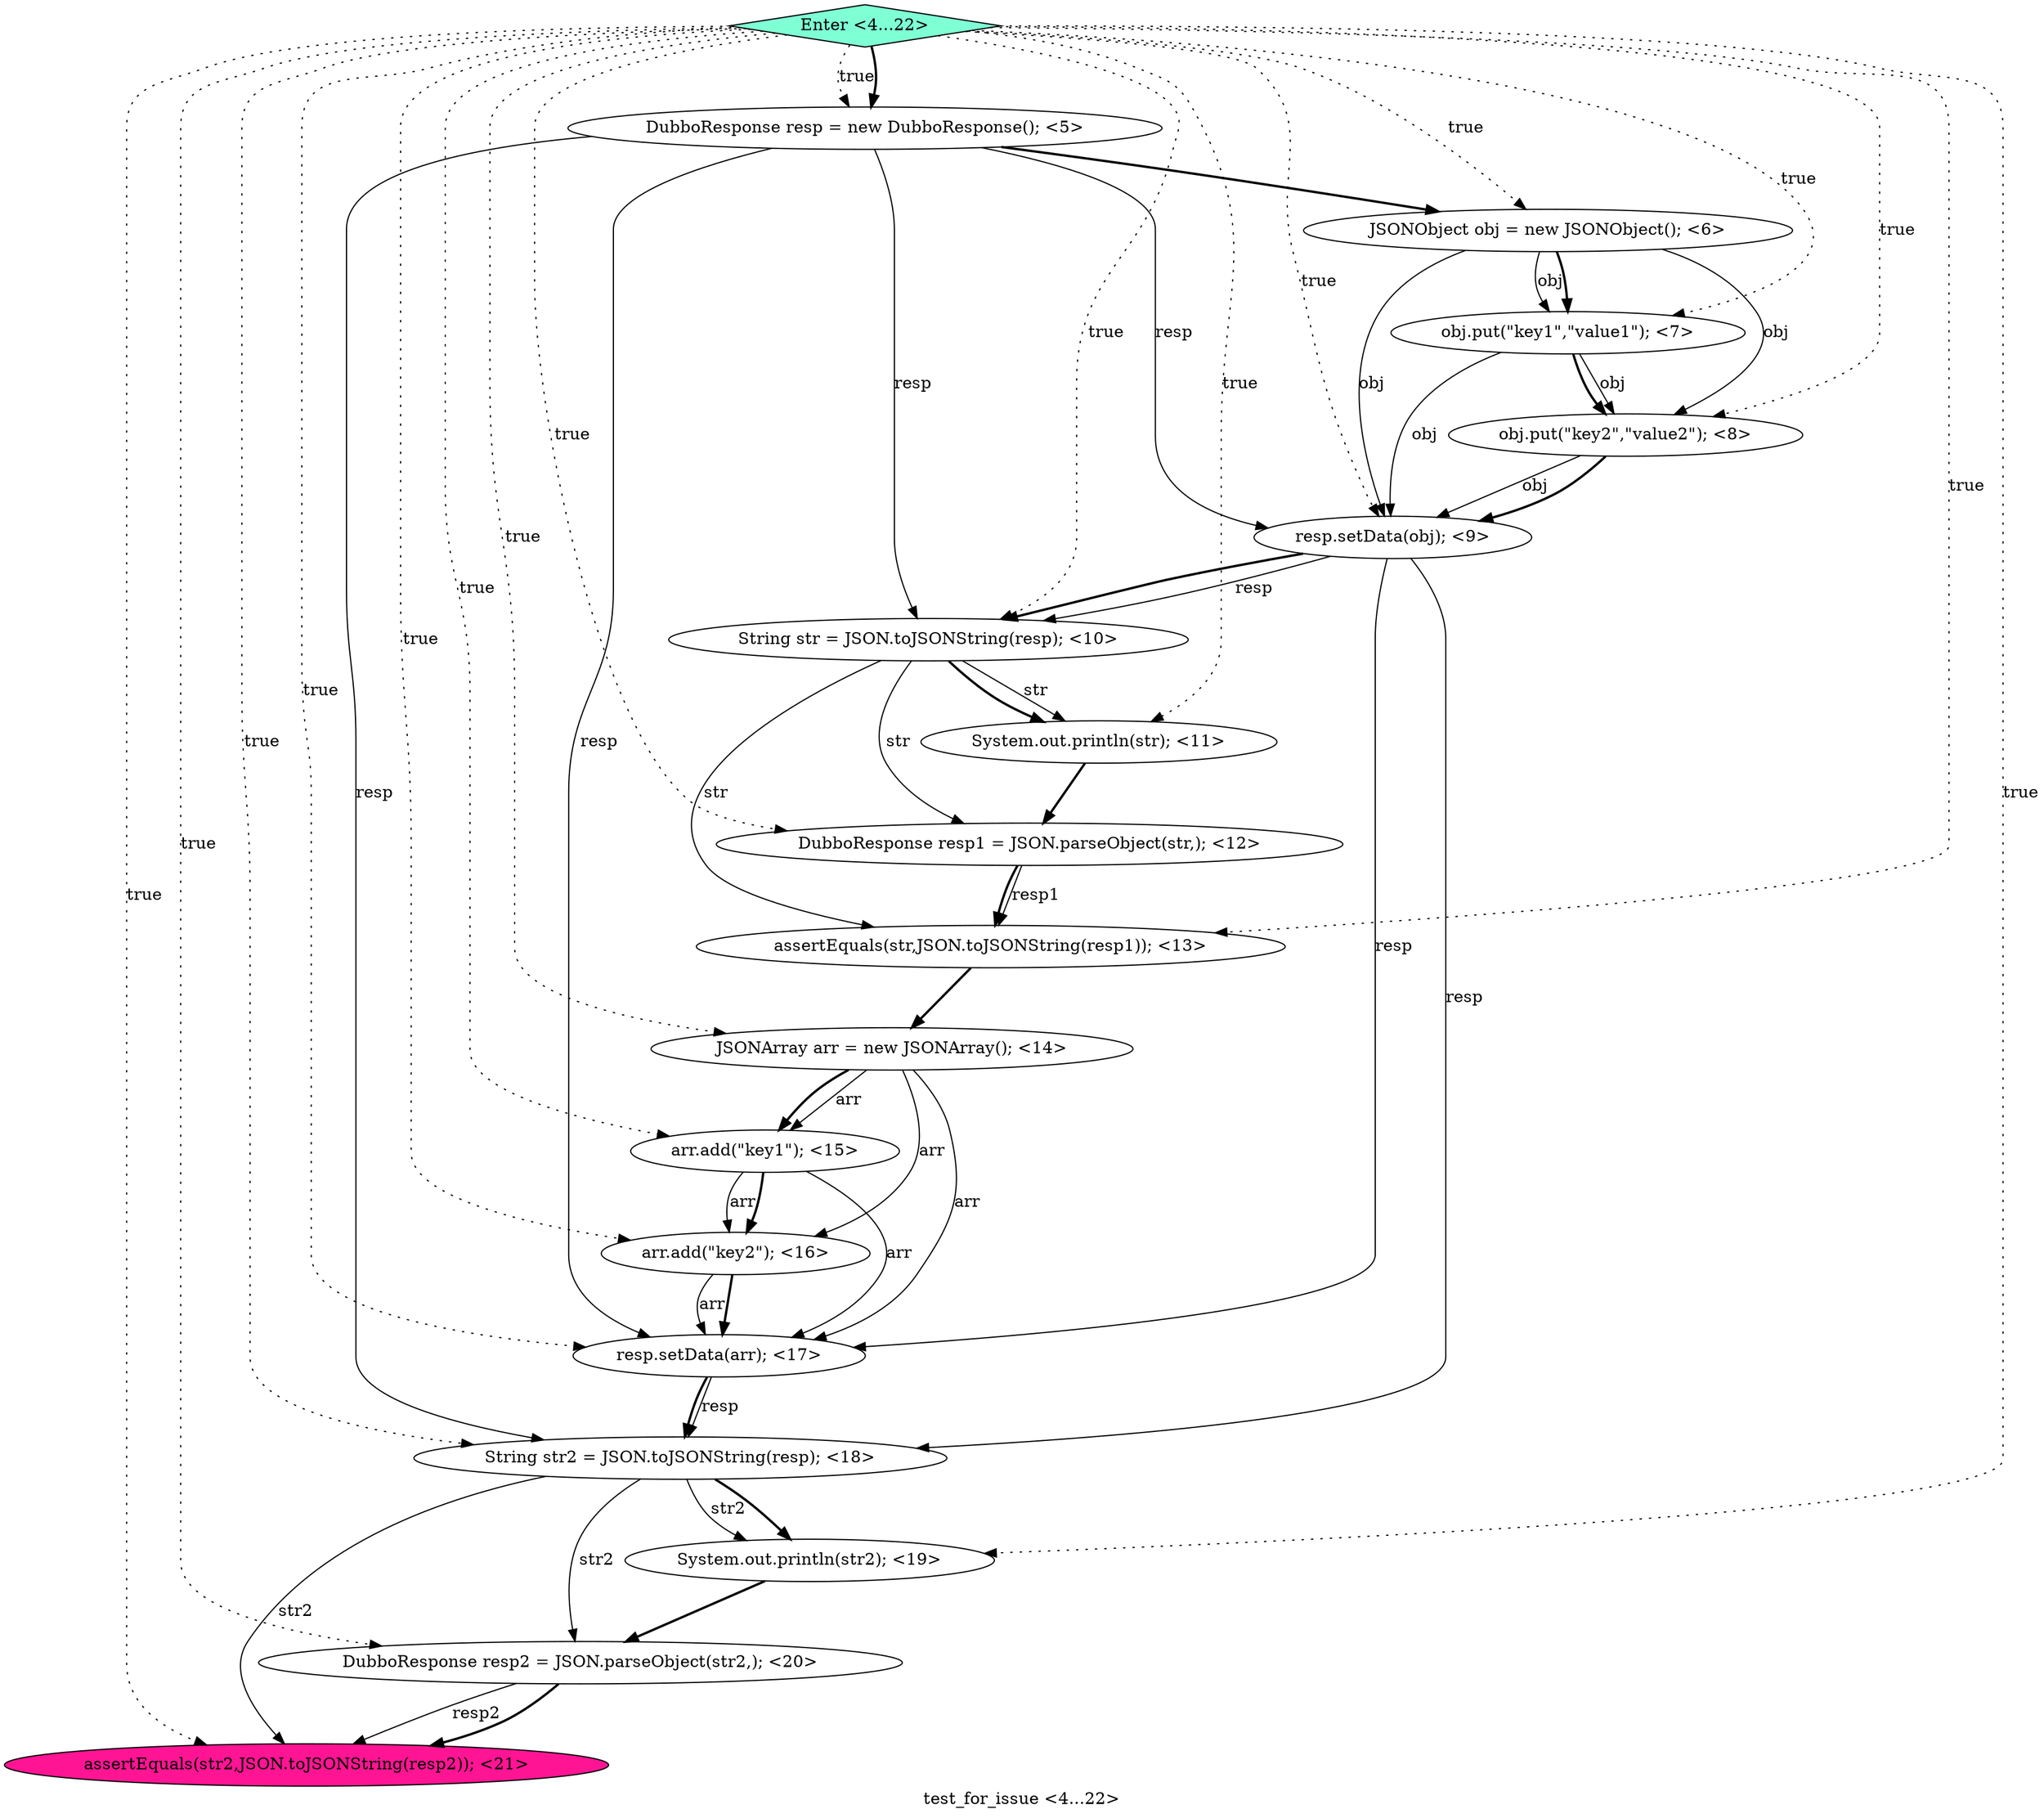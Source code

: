 digraph PDG {
label = "test_for_issue <4...22>";
0.16 [style = filled, label = "assertEquals(str2,JSON.toJSONString(resp2)); <21>", fillcolor = deeppink, shape = ellipse];
0.9 [style = filled, label = "JSONArray arr = new JSONArray(); <14>", fillcolor = white, shape = ellipse];
0.1 [style = filled, label = "JSONObject obj = new JSONObject(); <6>", fillcolor = white, shape = ellipse];
0.5 [style = filled, label = "String str = JSON.toJSONString(resp); <10>", fillcolor = white, shape = ellipse];
0.3 [style = filled, label = "obj.put(\"key2\",\"value2\"); <8>", fillcolor = white, shape = ellipse];
0.6 [style = filled, label = "System.out.println(str); <11>", fillcolor = white, shape = ellipse];
0.10 [style = filled, label = "arr.add(\"key1\"); <15>", fillcolor = white, shape = ellipse];
0.12 [style = filled, label = "resp.setData(arr); <17>", fillcolor = white, shape = ellipse];
0.11 [style = filled, label = "arr.add(\"key2\"); <16>", fillcolor = white, shape = ellipse];
0.8 [style = filled, label = "assertEquals(str,JSON.toJSONString(resp1)); <13>", fillcolor = white, shape = ellipse];
0.7 [style = filled, label = "DubboResponse resp1 = JSON.parseObject(str,); <12>", fillcolor = white, shape = ellipse];
0.14 [style = filled, label = "System.out.println(str2); <19>", fillcolor = white, shape = ellipse];
0.0 [style = filled, label = "DubboResponse resp = new DubboResponse(); <5>", fillcolor = white, shape = ellipse];
0.15 [style = filled, label = "DubboResponse resp2 = JSON.parseObject(str2,); <20>", fillcolor = white, shape = ellipse];
0.2 [style = filled, label = "obj.put(\"key1\",\"value1\"); <7>", fillcolor = white, shape = ellipse];
0.13 [style = filled, label = "String str2 = JSON.toJSONString(resp); <18>", fillcolor = white, shape = ellipse];
0.17 [style = filled, label = "Enter <4...22>", fillcolor = aquamarine, shape = diamond];
0.4 [style = filled, label = "resp.setData(obj); <9>", fillcolor = white, shape = ellipse];
0.0 -> 0.1 [style = bold, label=""];
0.0 -> 0.4 [style = solid, label="resp"];
0.0 -> 0.5 [style = solid, label="resp"];
0.0 -> 0.12 [style = solid, label="resp"];
0.0 -> 0.13 [style = solid, label="resp"];
0.1 -> 0.2 [style = solid, label="obj"];
0.1 -> 0.2 [style = bold, label=""];
0.1 -> 0.3 [style = solid, label="obj"];
0.1 -> 0.4 [style = solid, label="obj"];
0.2 -> 0.3 [style = solid, label="obj"];
0.2 -> 0.3 [style = bold, label=""];
0.2 -> 0.4 [style = solid, label="obj"];
0.3 -> 0.4 [style = solid, label="obj"];
0.3 -> 0.4 [style = bold, label=""];
0.4 -> 0.5 [style = solid, label="resp"];
0.4 -> 0.5 [style = bold, label=""];
0.4 -> 0.12 [style = solid, label="resp"];
0.4 -> 0.13 [style = solid, label="resp"];
0.5 -> 0.6 [style = solid, label="str"];
0.5 -> 0.6 [style = bold, label=""];
0.5 -> 0.7 [style = solid, label="str"];
0.5 -> 0.8 [style = solid, label="str"];
0.6 -> 0.7 [style = bold, label=""];
0.7 -> 0.8 [style = solid, label="resp1"];
0.7 -> 0.8 [style = bold, label=""];
0.8 -> 0.9 [style = bold, label=""];
0.9 -> 0.10 [style = solid, label="arr"];
0.9 -> 0.10 [style = bold, label=""];
0.9 -> 0.11 [style = solid, label="arr"];
0.9 -> 0.12 [style = solid, label="arr"];
0.10 -> 0.11 [style = solid, label="arr"];
0.10 -> 0.11 [style = bold, label=""];
0.10 -> 0.12 [style = solid, label="arr"];
0.11 -> 0.12 [style = solid, label="arr"];
0.11 -> 0.12 [style = bold, label=""];
0.12 -> 0.13 [style = solid, label="resp"];
0.12 -> 0.13 [style = bold, label=""];
0.13 -> 0.14 [style = solid, label="str2"];
0.13 -> 0.14 [style = bold, label=""];
0.13 -> 0.15 [style = solid, label="str2"];
0.13 -> 0.16 [style = solid, label="str2"];
0.14 -> 0.15 [style = bold, label=""];
0.15 -> 0.16 [style = solid, label="resp2"];
0.15 -> 0.16 [style = bold, label=""];
0.17 -> 0.0 [style = dotted, label="true"];
0.17 -> 0.0 [style = bold, label=""];
0.17 -> 0.1 [style = dotted, label="true"];
0.17 -> 0.2 [style = dotted, label="true"];
0.17 -> 0.3 [style = dotted, label="true"];
0.17 -> 0.4 [style = dotted, label="true"];
0.17 -> 0.5 [style = dotted, label="true"];
0.17 -> 0.6 [style = dotted, label="true"];
0.17 -> 0.7 [style = dotted, label="true"];
0.17 -> 0.8 [style = dotted, label="true"];
0.17 -> 0.9 [style = dotted, label="true"];
0.17 -> 0.10 [style = dotted, label="true"];
0.17 -> 0.11 [style = dotted, label="true"];
0.17 -> 0.12 [style = dotted, label="true"];
0.17 -> 0.13 [style = dotted, label="true"];
0.17 -> 0.14 [style = dotted, label="true"];
0.17 -> 0.15 [style = dotted, label="true"];
0.17 -> 0.16 [style = dotted, label="true"];
}
